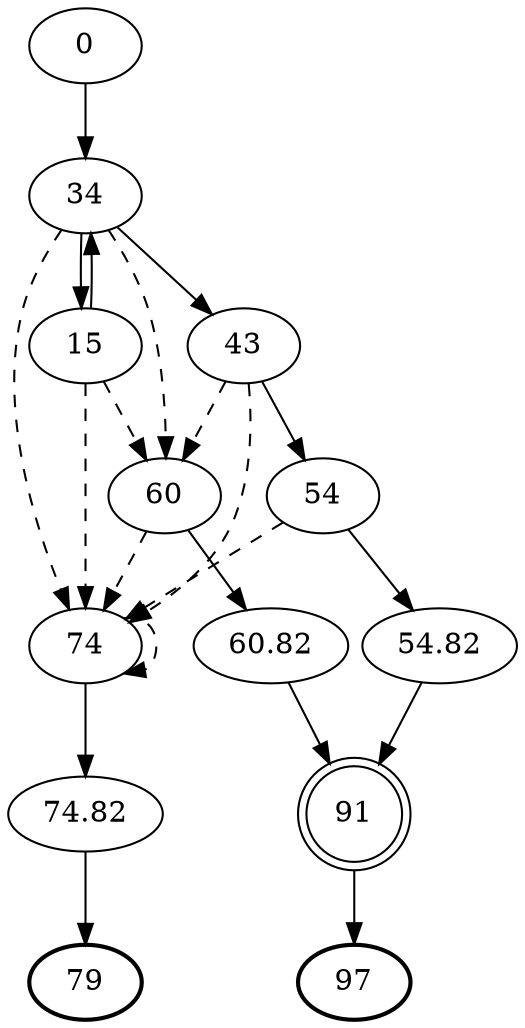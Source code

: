 digraph average
{
	size="7.5,10"; 
	ratio=auto;
	nodesep=0.1;
	0 -> { 34; };
	34 -> { 43; 15; };
	34 -> { 60; 74; }[style=dashed];
	43 -> { 54; };
	43 -> { 60; 74; }[style=dashed];
	54 -> { 54.82; };
	54 -> { 74; }[style=dashed];
	54.82 -> { 91; };
	91 [shape=doublecircle];
	91 -> { 97; };
	97 [style=bold];
	74 -> { 74.82; };
	74 -> { 74; }[style=dashed];
	74.82 -> { 79; };
	79 [style=bold];
	60 -> { 60.82; };
	60 -> { 74; }[style=dashed];
	60.82 -> { 91; };
	15 -> { 34; };
	15 -> { 60; 74; }[style=dashed];
}

